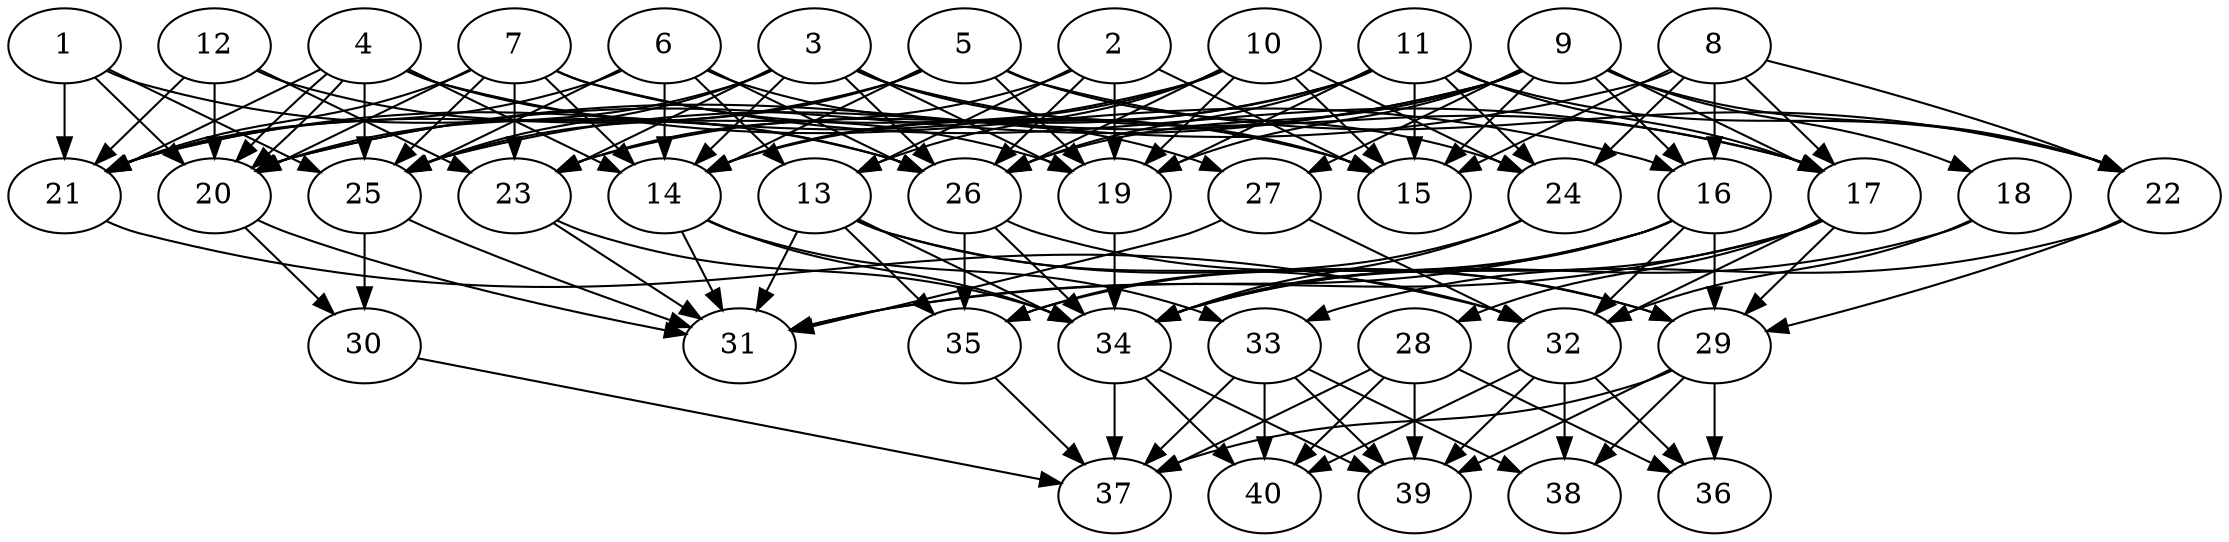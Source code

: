 // DAG automatically generated by daggen at Thu Oct  3 14:06:49 2019
// ./daggen --dot -n 40 --ccr 0.3 --fat 0.7 --regular 0.5 --density 0.7 --mindata 5242880 --maxdata 52428800 
digraph G {
  1 [size="53708800", alpha="0.14", expect_size="16112640"] 
  1 -> 20 [size ="16112640"]
  1 -> 21 [size ="16112640"]
  1 -> 25 [size ="16112640"]
  1 -> 26 [size ="16112640"]
  2 [size="84053333", alpha="0.00", expect_size="25216000"] 
  2 -> 13 [size ="25216000"]
  2 -> 15 [size ="25216000"]
  2 -> 19 [size ="25216000"]
  2 -> 23 [size ="25216000"]
  2 -> 26 [size ="25216000"]
  3 [size="38864213", alpha="0.08", expect_size="11659264"] 
  3 -> 14 [size ="11659264"]
  3 -> 15 [size ="11659264"]
  3 -> 17 [size ="11659264"]
  3 -> 19 [size ="11659264"]
  3 -> 20 [size ="11659264"]
  3 -> 23 [size ="11659264"]
  3 -> 25 [size ="11659264"]
  3 -> 26 [size ="11659264"]
  4 [size="79308800", alpha="0.12", expect_size="23792640"] 
  4 -> 14 [size ="23792640"]
  4 -> 16 [size ="23792640"]
  4 -> 19 [size ="23792640"]
  4 -> 20 [size ="23792640"]
  4 -> 20 [size ="23792640"]
  4 -> 21 [size ="23792640"]
  4 -> 25 [size ="23792640"]
  5 [size="105226240", alpha="0.16", expect_size="31567872"] 
  5 -> 14 [size ="31567872"]
  5 -> 19 [size ="31567872"]
  5 -> 21 [size ="31567872"]
  5 -> 22 [size ="31567872"]
  5 -> 24 [size ="31567872"]
  5 -> 25 [size ="31567872"]
  6 [size="162242560", alpha="0.11", expect_size="48672768"] 
  6 -> 13 [size ="48672768"]
  6 -> 14 [size ="48672768"]
  6 -> 21 [size ="48672768"]
  6 -> 25 [size ="48672768"]
  6 -> 26 [size ="48672768"]
  6 -> 27 [size ="48672768"]
  7 [size="112933547", alpha="0.17", expect_size="33880064"] 
  7 -> 14 [size ="33880064"]
  7 -> 15 [size ="33880064"]
  7 -> 17 [size ="33880064"]
  7 -> 20 [size ="33880064"]
  7 -> 21 [size ="33880064"]
  7 -> 23 [size ="33880064"]
  7 -> 25 [size ="33880064"]
  8 [size="74922667", alpha="0.03", expect_size="22476800"] 
  8 -> 15 [size ="22476800"]
  8 -> 16 [size ="22476800"]
  8 -> 17 [size ="22476800"]
  8 -> 20 [size ="22476800"]
  8 -> 22 [size ="22476800"]
  8 -> 24 [size ="22476800"]
  9 [size="99348480", alpha="0.17", expect_size="29804544"] 
  9 -> 15 [size ="29804544"]
  9 -> 16 [size ="29804544"]
  9 -> 17 [size ="29804544"]
  9 -> 18 [size ="29804544"]
  9 -> 19 [size ="29804544"]
  9 -> 20 [size ="29804544"]
  9 -> 22 [size ="29804544"]
  9 -> 25 [size ="29804544"]
  9 -> 26 [size ="29804544"]
  9 -> 27 [size ="29804544"]
  10 [size="168768853", alpha="0.01", expect_size="50630656"] 
  10 -> 13 [size ="50630656"]
  10 -> 14 [size ="50630656"]
  10 -> 15 [size ="50630656"]
  10 -> 19 [size ="50630656"]
  10 -> 21 [size ="50630656"]
  10 -> 24 [size ="50630656"]
  10 -> 26 [size ="50630656"]
  11 [size="170298027", alpha="0.07", expect_size="51089408"] 
  11 -> 14 [size ="51089408"]
  11 -> 15 [size ="51089408"]
  11 -> 17 [size ="51089408"]
  11 -> 19 [size ="51089408"]
  11 -> 22 [size ="51089408"]
  11 -> 23 [size ="51089408"]
  11 -> 24 [size ="51089408"]
  11 -> 26 [size ="51089408"]
  12 [size="124695893", alpha="0.04", expect_size="37408768"] 
  12 -> 20 [size ="37408768"]
  12 -> 21 [size ="37408768"]
  12 -> 23 [size ="37408768"]
  12 -> 26 [size ="37408768"]
  13 [size="128406187", alpha="0.02", expect_size="38521856"] 
  13 -> 29 [size ="38521856"]
  13 -> 31 [size ="38521856"]
  13 -> 32 [size ="38521856"]
  13 -> 34 [size ="38521856"]
  13 -> 35 [size ="38521856"]
  14 [size="33075200", alpha="0.05", expect_size="9922560"] 
  14 -> 31 [size ="9922560"]
  14 -> 33 [size ="9922560"]
  14 -> 34 [size ="9922560"]
  15 [size="129877333", alpha="0.16", expect_size="38963200"] 
  16 [size="96768000", alpha="0.05", expect_size="29030400"] 
  16 -> 29 [size ="29030400"]
  16 -> 31 [size ="29030400"]
  16 -> 32 [size ="29030400"]
  16 -> 34 [size ="29030400"]
  16 -> 35 [size ="29030400"]
  17 [size="29037227", alpha="0.08", expect_size="8711168"] 
  17 -> 28 [size ="8711168"]
  17 -> 29 [size ="8711168"]
  17 -> 31 [size ="8711168"]
  17 -> 32 [size ="8711168"]
  17 -> 34 [size ="8711168"]
  18 [size="159184213", alpha="0.00", expect_size="47755264"] 
  18 -> 32 [size ="47755264"]
  18 -> 34 [size ="47755264"]
  19 [size="28504747", alpha="0.04", expect_size="8551424"] 
  19 -> 34 [size ="8551424"]
  20 [size="161286827", alpha="0.03", expect_size="48386048"] 
  20 -> 30 [size ="48386048"]
  20 -> 31 [size ="48386048"]
  21 [size="166553600", alpha="0.06", expect_size="49966080"] 
  21 -> 32 [size ="49966080"]
  22 [size="68184747", alpha="0.17", expect_size="20455424"] 
  22 -> 29 [size ="20455424"]
  22 -> 33 [size ="20455424"]
  23 [size="98867200", alpha="0.11", expect_size="29660160"] 
  23 -> 31 [size ="29660160"]
  23 -> 34 [size ="29660160"]
  24 [size="115357013", alpha="0.14", expect_size="34607104"] 
  24 -> 34 [size ="34607104"]
  24 -> 35 [size ="34607104"]
  25 [size="153374720", alpha="0.07", expect_size="46012416"] 
  25 -> 30 [size ="46012416"]
  25 -> 31 [size ="46012416"]
  26 [size="119596373", alpha="0.19", expect_size="35878912"] 
  26 -> 29 [size ="35878912"]
  26 -> 34 [size ="35878912"]
  26 -> 35 [size ="35878912"]
  27 [size="162256213", alpha="0.02", expect_size="48676864"] 
  27 -> 31 [size ="48676864"]
  27 -> 32 [size ="48676864"]
  28 [size="68003840", alpha="0.13", expect_size="20401152"] 
  28 -> 36 [size ="20401152"]
  28 -> 37 [size ="20401152"]
  28 -> 39 [size ="20401152"]
  28 -> 40 [size ="20401152"]
  29 [size="68140373", alpha="0.15", expect_size="20442112"] 
  29 -> 36 [size ="20442112"]
  29 -> 37 [size ="20442112"]
  29 -> 38 [size ="20442112"]
  29 -> 39 [size ="20442112"]
  30 [size="100563627", alpha="0.16", expect_size="30169088"] 
  30 -> 37 [size ="30169088"]
  31 [size="120872960", alpha="0.16", expect_size="36261888"] 
  32 [size="165304320", alpha="0.10", expect_size="49591296"] 
  32 -> 36 [size ="49591296"]
  32 -> 38 [size ="49591296"]
  32 -> 39 [size ="49591296"]
  32 -> 40 [size ="49591296"]
  33 [size="143148373", alpha="0.18", expect_size="42944512"] 
  33 -> 37 [size ="42944512"]
  33 -> 38 [size ="42944512"]
  33 -> 39 [size ="42944512"]
  33 -> 40 [size ="42944512"]
  34 [size="75793067", alpha="0.08", expect_size="22737920"] 
  34 -> 37 [size ="22737920"]
  34 -> 39 [size ="22737920"]
  34 -> 40 [size ="22737920"]
  35 [size="25077760", alpha="0.12", expect_size="7523328"] 
  35 -> 37 [size ="7523328"]
  36 [size="78752427", alpha="0.06", expect_size="23625728"] 
  37 [size="67010560", alpha="0.02", expect_size="20103168"] 
  38 [size="85316267", alpha="0.16", expect_size="25594880"] 
  39 [size="33826133", alpha="0.11", expect_size="10147840"] 
  40 [size="151705600", alpha="0.04", expect_size="45511680"] 
}
